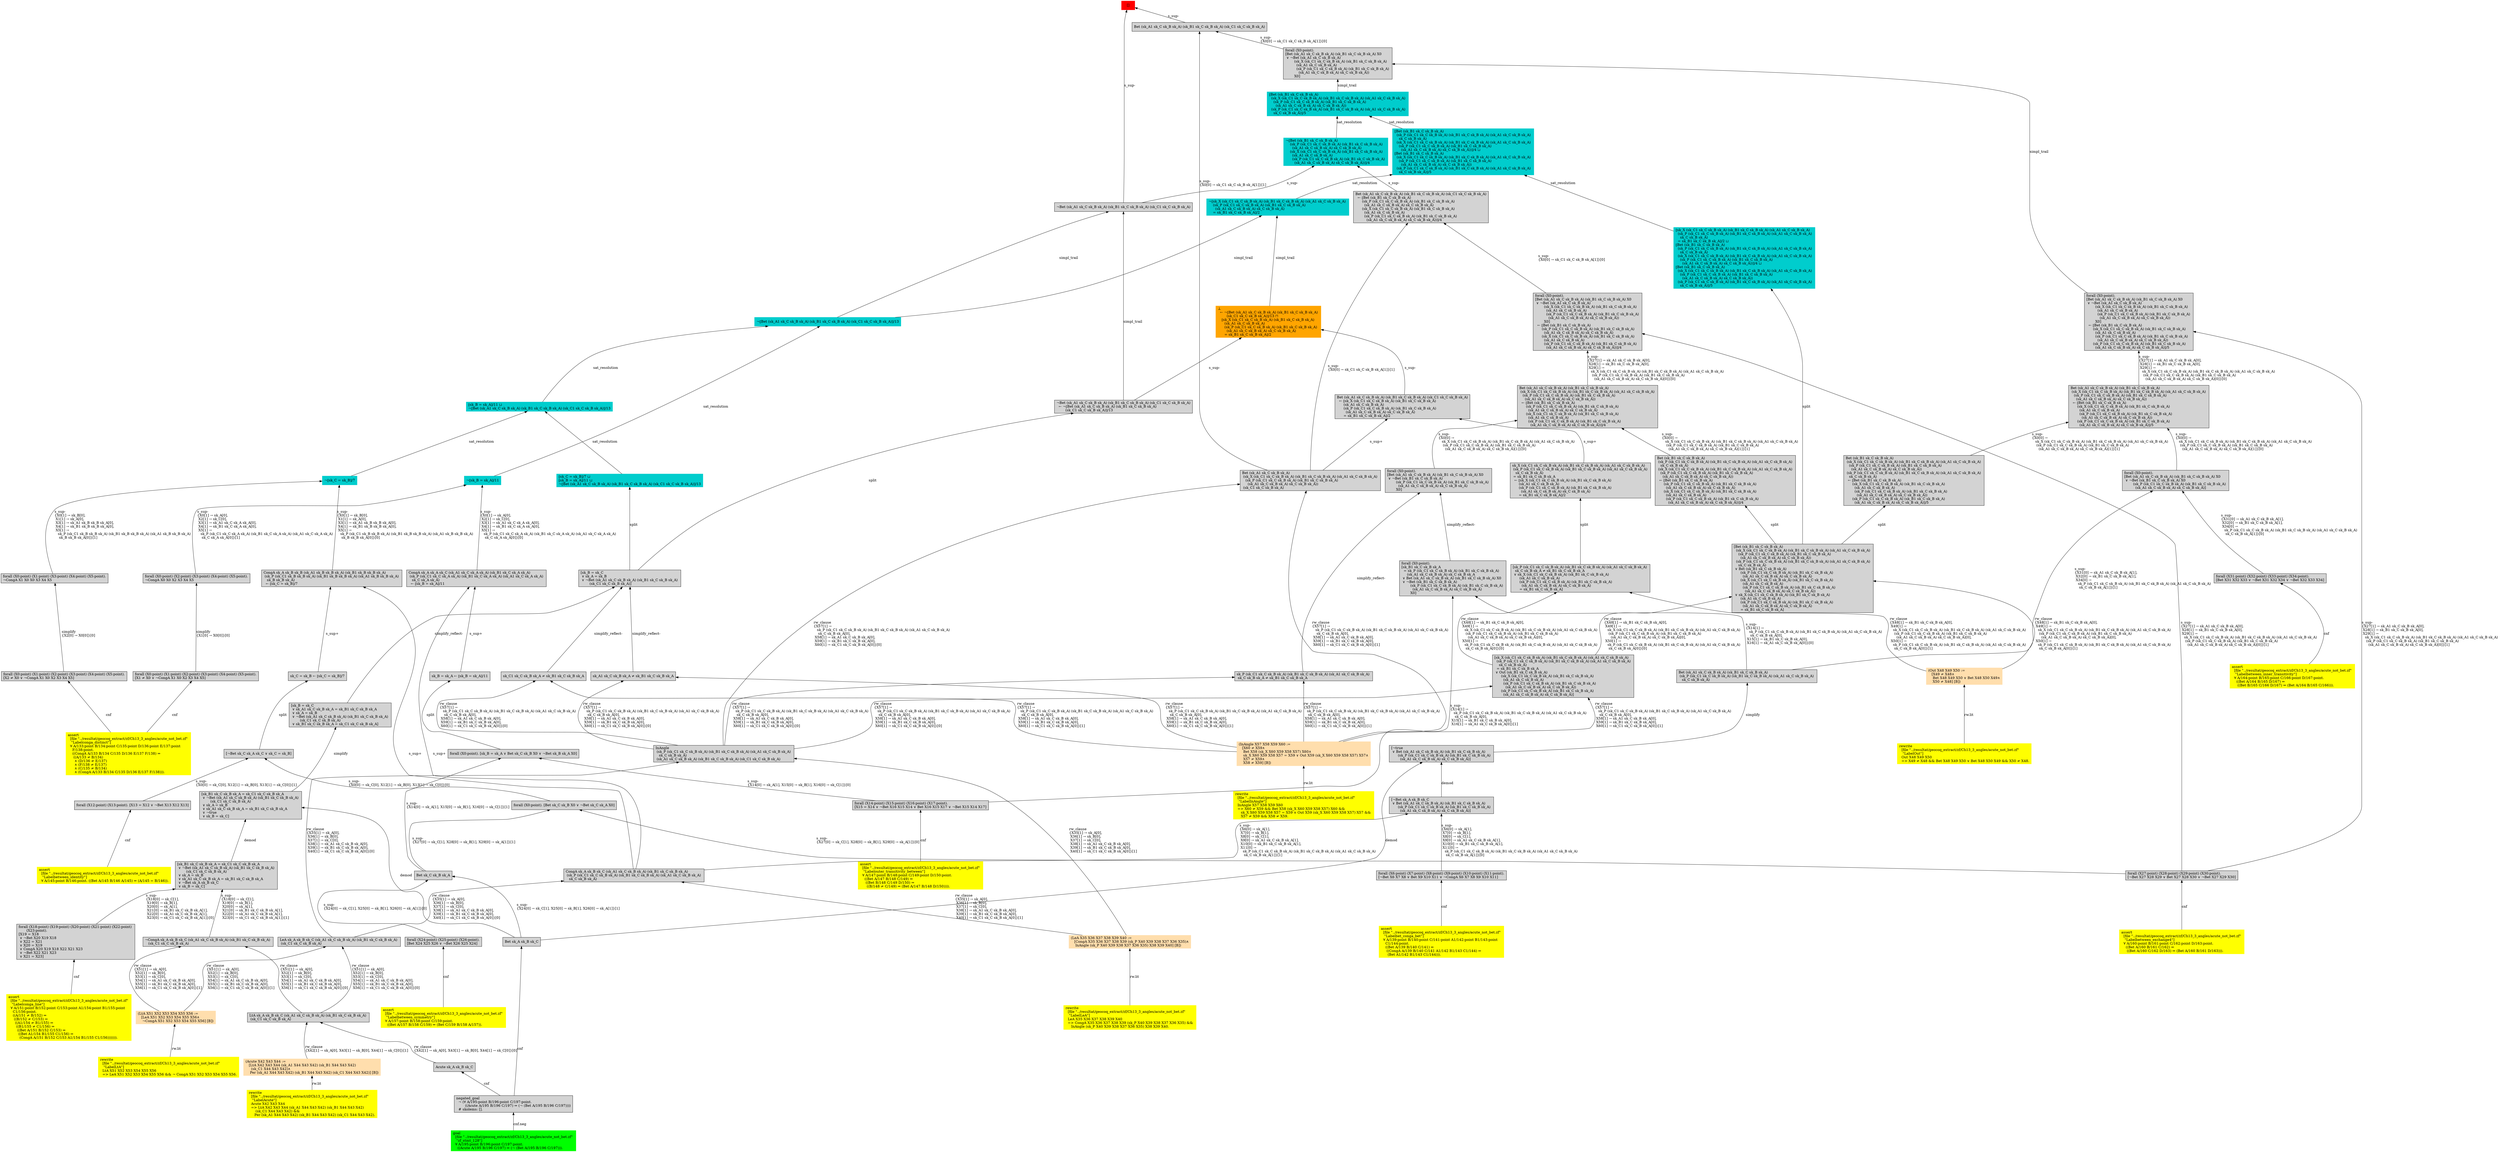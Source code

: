 digraph "unsat_graph" {
  vertex_0 [color=red, label="[]", shape=box, style=filled];
  vertex_0 -> vertex_1 [label="s_sup-\l", dir="back"];
  vertex_1 [shape=box, label="¬Bet (sk_A1 sk_C sk_B sk_A) (sk_B1 sk_C sk_B sk_A) (sk_C1 sk_C sk_B sk_A)\l", style=filled];
  vertex_1 -> vertex_2 [label="simpl_trail", dir="back"];
  vertex_2 [color=cyan3, shape=box, label="¬⟦Bet (sk_A1 sk_C sk_B sk_A) (sk_B1 sk_C sk_B sk_A) (sk_C1 sk_C sk_B sk_A)⟧/13\l", style=filled];
  vertex_2 -> vertex_3 [label="sat_resolution", dir="back"];
  vertex_3 [color=cyan3, shape=box, label="¬⟦sk_B = sk_A⟧/11\l", style=filled];
  vertex_3 -> vertex_4 [label="s_sup-\l\{X0[1] → sk_A[0], \l X2[1] → sk_C[0], \l X3[1] → sk_A1 sk_C sk_A sk_A[0], \l X4[1] → sk_B1 sk_C sk_A sk_A[0], \l X5[1] →\l   sk_P (sk_C1 sk_C sk_A sk_A) (sk_B1 sk_C sk_A sk_A) (sk_A1 sk_C sk_A sk_A) \l    sk_C sk_A sk_A[0]\}[1]\l", dir="back"];
  vertex_4 [shape=box, label="forall (X0:point) (X2:point) (X3:point) (X4:point) (X5:point).\l¬CongA X0 X0 X2 X3 X4 X5\l", style=filled];
  vertex_4 -> vertex_5 [label="simplify\l\{X1[0] → X0[0]\}[0]\l", dir="back"];
  vertex_5 [shape=box, label="forall (X0:point) (X1:point) (X2:point) (X3:point) (X4:point) (X5:point).\l[X1 ≠ X0 ∨ ¬CongA X1 X0 X2 X3 X4 X5]\l", style=filled];
  vertex_5 -> vertex_6 [label="cnf", dir="back"];
  vertex_6 [color=yellow, shape=box, label="assert\l  [file \"../resultat/geocoq_extract/zf/Ch13_3_angles/acute_not_bet.zf\" \l   \"Labelconga_distinct\"]\l  ∀ A/133:point B/134:point C/135:point D/136:point E/137:point \l    F/138:point.\l    ((CongA A/133 B/134 C/135 D/136 E/137 F/138) ⇒\l     ((A/133 ≠ B/134)\l      ∧ (D/136 ≠ E/137)\l      ∧ (F/138 ≠ E/137)\l      ∧ (C/135 ≠ B/134)\l      ∧ (CongA A/133 B/134 C/135 D/136 E/137 F/138))).\l", style=filled];
  vertex_3 -> vertex_7 [label="s_sup-\l\{X0[1] → sk_A[0], \l X2[1] → sk_C[0], \l X3[1] → sk_A1 sk_C sk_A sk_A[0], \l X4[1] → sk_B1 sk_C sk_A sk_A[0], \l X5[1] →\l   sk_P (sk_C1 sk_C sk_A sk_A) (sk_B1 sk_C sk_A sk_A) (sk_A1 sk_C sk_A sk_A) \l    sk_C sk_A sk_A[0]\}[0]\l", dir="back"];
  vertex_7 [shape=box, label="CongA sk_A sk_A sk_C (sk_A1 sk_C sk_A sk_A) (sk_B1 sk_C sk_A sk_A) \l (sk_P (sk_C1 sk_C sk_A sk_A) (sk_B1 sk_C sk_A sk_A) (sk_A1 sk_C sk_A sk_A) \l   sk_C sk_A sk_A)\l  ← ⟦sk_B = sk_A⟧/11\l", style=filled];
  vertex_7 -> vertex_8 [label="s_sup+\l", dir="back"];
  vertex_8 [shape=box, label="CongA sk_A sk_B sk_C (sk_A1 sk_C sk_B sk_A) (sk_B1 sk_C sk_B sk_A) \l (sk_P (sk_C1 sk_C sk_B sk_A) (sk_B1 sk_C sk_B sk_A) (sk_A1 sk_C sk_B sk_A) \l   sk_C sk_B sk_A)\l", style=filled];
  vertex_8 -> vertex_9 [label="rw_clause\l\{X35[1] → sk_A[0], \l X36[1] → sk_B[0], \l X37[1] → sk_C[0], \l X38[1] → sk_A1 sk_C sk_B sk_A[0], \l X39[1] → sk_B1 sk_C sk_B sk_A[0], \l X40[1] → sk_C1 sk_C sk_B sk_A[0]\}[1]\l", dir="back"];
  vertex_9 [color=navajowhite, shape=box, label="(LeA X35 X36 X37 X38 X39 X40 :=\l   [CongA X35 X36 X37 X38 X39 (sk_P X40 X39 X38 X37 X36 X35)∧\l    InAngle (sk_P X40 X39 X38 X37 X36 X35) X38 X39 X40] [B])\l", style=filled];
  vertex_9 -> vertex_10 [label="rw.lit", dir="back"];
  vertex_10 [color=yellow, shape=box, label="rewrite\l  [file \"../resultat/geocoq_extract/zf/Ch13_3_angles/acute_not_bet.zf\" \l   \"LabelLeA\"]\l  LeA X35 X36 X37 X38 X39 X40\l  =\> CongA X35 X36 X37 X38 X39 (sk_P X40 X39 X38 X37 X36 X35) && \l     InAngle (sk_P X40 X39 X38 X37 X36 X35) X38 X39 X40.\l", style=filled];
  vertex_8 -> vertex_11 [label="rw_clause\l\{X35[1] → sk_A[0], \l X36[1] → sk_B[0], \l X37[1] → sk_C[0], \l X38[1] → sk_A1 sk_C sk_B sk_A[0], \l X39[1] → sk_B1 sk_C sk_B sk_A[0], \l X40[1] → sk_C1 sk_C sk_B sk_A[0]\}[0]\l", dir="back"];
  vertex_11 [shape=box, label="LeA sk_A sk_B sk_C (sk_A1 sk_C sk_B sk_A) (sk_B1 sk_C sk_B sk_A) \l (sk_C1 sk_C sk_B sk_A)\l", style=filled];
  vertex_11 -> vertex_12 [label="rw_clause\l\{X51[1] → sk_A[0], \l X52[1] → sk_B[0], \l X53[1] → sk_C[0], \l X54[1] → sk_A1 sk_C sk_B sk_A[0], \l X55[1] → sk_B1 sk_C sk_B sk_A[0], \l X56[1] → sk_C1 sk_C sk_B sk_A[0]\}[1]\l", dir="back"];
  vertex_12 [color=navajowhite, shape=box, label="(LtA X51 X52 X53 X54 X55 X56 :=\l   [LeA X51 X52 X53 X54 X55 X56∧\l    ¬CongA X51 X52 X53 X54 X55 X56] [B])\l", style=filled];
  vertex_12 -> vertex_13 [label="rw.lit", dir="back"];
  vertex_13 [color=yellow, shape=box, label="rewrite\l  [file \"../resultat/geocoq_extract/zf/Ch13_3_angles/acute_not_bet.zf\" \l   \"LabelLtA\"]\l  LtA X51 X52 X53 X54 X55 X56\l  =\> LeA X51 X52 X53 X54 X55 X56 && ¬ CongA X51 X52 X53 X54 X55 X56.\l", style=filled];
  vertex_11 -> vertex_14 [label="rw_clause\l\{X51[1] → sk_A[0], \l X52[1] → sk_B[0], \l X53[1] → sk_C[0], \l X54[1] → sk_A1 sk_C sk_B sk_A[0], \l X55[1] → sk_B1 sk_C sk_B sk_A[0], \l X56[1] → sk_C1 sk_C sk_B sk_A[0]\}[0]\l", dir="back"];
  vertex_14 [shape=box, label="LtA sk_A sk_B sk_C (sk_A1 sk_C sk_B sk_A) (sk_B1 sk_C sk_B sk_A) \l (sk_C1 sk_C sk_B sk_A)\l", style=filled];
  vertex_14 -> vertex_15 [label="rw_clause\l\{X42[1] → sk_A[0], X43[1] → sk_B[0], X44[1] → sk_C[0]\}[1]\l", dir="back"];
  vertex_15 [color=navajowhite, shape=box, label="(Acute X42 X43 X44 :=\l   [LtA X42 X43 X44 (sk_A1 X44 X43 X42) (sk_B1 X44 X43 X42) \l     (sk_C1 X44 X43 X42)∧\l    Per (sk_A1 X44 X43 X42) (sk_B1 X44 X43 X42) (sk_C1 X44 X43 X42)] [B])\l", style=filled];
  vertex_15 -> vertex_16 [label="rw.lit", dir="back"];
  vertex_16 [color=yellow, shape=box, label="rewrite\l  [file \"../resultat/geocoq_extract/zf/Ch13_3_angles/acute_not_bet.zf\" \l   \"LabelAcute\"]\l  Acute X42 X43 X44\l  =\> LtA X42 X43 X44 (sk_A1 X44 X43 X42) (sk_B1 X44 X43 X42) \l      (sk_C1 X44 X43 X42) && \l     Per (sk_A1 X44 X43 X42) (sk_B1 X44 X43 X42) (sk_C1 X44 X43 X42).\l", style=filled];
  vertex_14 -> vertex_17 [label="rw_clause\l\{X42[1] → sk_A[0], X43[1] → sk_B[0], X44[1] → sk_C[0]\}[0]\l", dir="back"];
  vertex_17 [shape=box, label="Acute sk_A sk_B sk_C\l", style=filled];
  vertex_17 -> vertex_18 [label="cnf", dir="back"];
  vertex_18 [shape=box, label="negated_goal\l  ¬ (∀ A/195:point B/196:point C/197:point.\l        ((Acute A/195 B/196 C/197) ⇒ (¬ (Bet A/195 B/196 C/197))))\l  # skolems: [].\l", style=filled];
  vertex_18 -> vertex_19 [label="cnf.neg", dir="back"];
  vertex_19 [color=green, shape=box, label="goal\l  [file \"../resultat/geocoq_extract/zf/Ch13_3_angles/acute_not_bet.zf\" \l   \"zf_stmt_128\"]\l  ∀ A/195:point B/196:point C/197:point.\l    ((Acute A/195 B/196 C/197) ⇒ (¬ (Bet A/195 B/196 C/197))).\l", style=filled];
  vertex_7 -> vertex_20 [label="s_sup+\l", dir="back"];
  vertex_20 [shape=box, label="sk_B = sk_A ← ⟦sk_B = sk_A⟧/11\l", style=filled];
  vertex_20 -> vertex_21 [label="split", dir="back"];
  vertex_21 [shape=box, label="forall (X0:point). [sk_B = sk_A ∨ Bet sk_C sk_B X0 ∨ ¬Bet sk_B sk_A X0]\l", style=filled];
  vertex_21 -> vertex_22 [label="s_sup-\l\{X14[0] → sk_A[1], X15[0] → sk_B[1], X16[0] → sk_C[1]\}[0]\l", dir="back"];
  vertex_22 [shape=box, label="forall (X14:point) (X15:point) (X16:point) (X17:point).\l[X15 = X14 ∨ ¬Bet X16 X15 X14 ∨ Bet X16 X15 X17 ∨ ¬Bet X15 X14 X17]\l", style=filled];
  vertex_22 -> vertex_23 [label="cnf", dir="back"];
  vertex_23 [color=yellow, shape=box, label="assert\l  [file \"../resultat/geocoq_extract/zf/Ch13_3_angles/acute_not_bet.zf\" \l   \"Labelouter_transitivity_between\"]\l  ∀ A/147:point B/148:point C/149:point D/150:point.\l    ((Bet A/147 B/148 C/149) ⇒\l     ((Bet B/148 C/149 D/150) ⇒\l      ((B/148 ≠ C/149) ⇒ (Bet A/147 B/148 D/150)))).\l", style=filled];
  vertex_21 -> vertex_24 [label="s_sup-\l\{X14[0] → sk_A[1], X15[0] → sk_B[1], X16[0] → sk_C[1]\}[1]\l", dir="back"];
  vertex_24 [shape=box, label="Bet sk_C sk_B sk_A\l", style=filled];
  vertex_24 -> vertex_25 [label="s_sup-\l\{X24[0] → sk_C[1], X25[0] → sk_B[1], X26[0] → sk_A[1]\}[0]\l", dir="back"];
  vertex_25 [shape=box, label="forall (X24:point) (X25:point) (X26:point).\l[Bet X24 X25 X26 ∨ ¬Bet X26 X25 X24]\l", style=filled];
  vertex_25 -> vertex_26 [label="cnf", dir="back"];
  vertex_26 [color=yellow, shape=box, label="assert\l  [file \"../resultat/geocoq_extract/zf/Ch13_3_angles/acute_not_bet.zf\" \l   \"Labelbetween_symmetry\"]\l  ∀ A/157:point B/158:point C/159:point.\l    ((Bet A/157 B/158 C/159) ⇒ (Bet C/159 B/158 A/157)).\l", style=filled];
  vertex_24 -> vertex_27 [label="s_sup-\l\{X24[0] → sk_C[1], X25[0] → sk_B[1], X26[0] → sk_A[1]\}[1]\l", dir="back"];
  vertex_27 [shape=box, label="Bet sk_A sk_B sk_C\l", style=filled];
  vertex_27 -> vertex_18 [label="cnf", dir="back"];
  vertex_2 -> vertex_28 [label="sat_resolution", dir="back"];
  vertex_28 [color=cyan3, shape=box, label="⟦sk_B = sk_A⟧/11 ⊔ \l¬⟦Bet (sk_A1 sk_C sk_B sk_A) (sk_B1 sk_C sk_B sk_A) (sk_C1 sk_C sk_B sk_A)⟧/13\l", style=filled];
  vertex_28 -> vertex_29 [label="sat_resolution", dir="back"];
  vertex_29 [color=cyan3, shape=box, label="¬⟦sk_C = sk_B⟧/7\l", style=filled];
  vertex_29 -> vertex_30 [label="s_sup-\l\{X0[1] → sk_B[0], \l X1[1] → sk_A[0], \l X3[1] → sk_A1 sk_B sk_B sk_A[0], \l X4[1] → sk_B1 sk_B sk_B sk_A[0], \l X5[1] →\l   sk_P (sk_C1 sk_B sk_B sk_A) (sk_B1 sk_B sk_B sk_A) (sk_A1 sk_B sk_B sk_A) \l    sk_B sk_B sk_A[0]\}[1]\l", dir="back"];
  vertex_30 [shape=box, label="forall (X0:point) (X1:point) (X3:point) (X4:point) (X5:point).\l¬CongA X1 X0 X0 X3 X4 X5\l", style=filled];
  vertex_30 -> vertex_31 [label="simplify\l\{X2[0] → X0[0]\}[0]\l", dir="back"];
  vertex_31 [shape=box, label="forall (X0:point) (X1:point) (X2:point) (X3:point) (X4:point) (X5:point).\l[X2 ≠ X0 ∨ ¬CongA X1 X0 X2 X3 X4 X5]\l", style=filled];
  vertex_31 -> vertex_6 [label="cnf", dir="back"];
  vertex_29 -> vertex_32 [label="s_sup-\l\{X0[1] → sk_B[0], \l X1[1] → sk_A[0], \l X3[1] → sk_A1 sk_B sk_B sk_A[0], \l X4[1] → sk_B1 sk_B sk_B sk_A[0], \l X5[1] →\l   sk_P (sk_C1 sk_B sk_B sk_A) (sk_B1 sk_B sk_B sk_A) (sk_A1 sk_B sk_B sk_A) \l    sk_B sk_B sk_A[0]\}[0]\l", dir="back"];
  vertex_32 [shape=box, label="CongA sk_A sk_B sk_B (sk_A1 sk_B sk_B sk_A) (sk_B1 sk_B sk_B sk_A) \l (sk_P (sk_C1 sk_B sk_B sk_A) (sk_B1 sk_B sk_B sk_A) (sk_A1 sk_B sk_B sk_A) \l   sk_B sk_B sk_A)\l  ← ⟦sk_C = sk_B⟧/7\l", style=filled];
  vertex_32 -> vertex_8 [label="s_sup+\l", dir="back"];
  vertex_32 -> vertex_33 [label="s_sup+\l", dir="back"];
  vertex_33 [shape=box, label="sk_C = sk_B ← ⟦sk_C = sk_B⟧/7\l", style=filled];
  vertex_33 -> vertex_34 [label="split", dir="back"];
  vertex_34 [shape=box, label="[¬Bet sk_C sk_A sk_C ∨ sk_C = sk_B]\l", style=filled];
  vertex_34 -> vertex_35 [label="s_sup-\l\{X0[0] → sk_C[0], X12[1] → sk_B[0], X13[1] → sk_C[0]\}[1]\l", dir="back"];
  vertex_35 [shape=box, label="forall (X12:point) (X13:point). [X13 = X12 ∨ ¬Bet X13 X12 X13]\l", style=filled];
  vertex_35 -> vertex_36 [label="cnf", dir="back"];
  vertex_36 [color=yellow, shape=box, label="assert\l  [file \"../resultat/geocoq_extract/zf/Ch13_3_angles/acute_not_bet.zf\" \l   \"Labelbetween_identity\"]\l  ∀ A/145:point B/146:point. ((Bet A/145 B/146 A/145) ⇒ (A/145 = B/146)).\l", style=filled];
  vertex_34 -> vertex_37 [label="s_sup-\l\{X0[0] → sk_C[0], X12[1] → sk_B[0], X13[1] → sk_C[0]\}[0]\l", dir="back"];
  vertex_37 [shape=box, label="forall (X0:point). [Bet sk_C sk_B X0 ∨ ¬Bet sk_C sk_A X0]\l", style=filled];
  vertex_37 -> vertex_38 [label="s_sup-\l\{X27[0] → sk_C[1], X28[0] → sk_B[1], X29[0] → sk_A[1]\}[0]\l", dir="back"];
  vertex_38 [shape=box, label="forall (X27:point) (X28:point) (X29:point) (X30:point).\l[¬Bet X27 X28 X29 ∨ Bet X27 X28 X30 ∨ ¬Bet X27 X29 X30]\l", style=filled];
  vertex_38 -> vertex_39 [label="cnf", dir="back"];
  vertex_39 [color=yellow, shape=box, label="assert\l  [file \"../resultat/geocoq_extract/zf/Ch13_3_angles/acute_not_bet.zf\" \l   \"Labelbetween_exchange4\"]\l  ∀ A/160:point B/161:point C/162:point D/163:point.\l    ((Bet A/160 B/161 C/162) ⇒\l     ((Bet A/160 C/162 D/163) ⇒ (Bet A/160 B/161 D/163))).\l", style=filled];
  vertex_37 -> vertex_24 [label="s_sup-\l\{X27[0] → sk_C[1], X28[0] → sk_B[1], X29[0] → sk_A[1]\}[1]\l", dir="back"];
  vertex_28 -> vertex_40 [label="sat_resolution", dir="back"];
  vertex_40 [color=cyan3, shape=box, label="⟦sk_C = sk_B⟧/7 ⊔ \l⟦sk_B = sk_A⟧/11 ⊔ \l¬⟦Bet (sk_A1 sk_C sk_B sk_A) (sk_B1 sk_C sk_B sk_A) (sk_C1 sk_C sk_B sk_A)⟧/13\l", style=filled];
  vertex_40 -> vertex_41 [label="split", dir="back"];
  vertex_41 [shape=box, label="[sk_B = sk_C\l ∨ sk_A = sk_B\l ∨ ¬Bet (sk_A1 sk_C sk_B sk_A) (sk_B1 sk_C sk_B sk_A) \l        (sk_C1 sk_C sk_B sk_A)]\l", style=filled];
  vertex_41 -> vertex_42 [label="simplify_reflect-", dir="back"];
  vertex_42 [shape=box, label="sk_A1 sk_C sk_B sk_A ≠ sk_B1 sk_C sk_B sk_A\l", style=filled];
  vertex_42 -> vertex_43 [label="rw_clause\l\{X57[1] →\l   sk_P (sk_C1 sk_C sk_B sk_A) (sk_B1 sk_C sk_B sk_A) (sk_A1 sk_C sk_B sk_A) \l    sk_C sk_B sk_A[0], \l X58[1] → sk_A1 sk_C sk_B sk_A[0], \l X59[1] → sk_B1 sk_C sk_B sk_A[0], \l X60[1] → sk_C1 sk_C sk_B sk_A[0]\}[1]\l", dir="back"];
  vertex_43 [color=navajowhite, shape=box, label="(InAngle X57 X58 X59 X60 :=\l   [X60 ≠ X59∧\l    Bet X58 (sk_X X60 X59 X58 X57) X60∧\l    sk_X X60 X59 X58 X57 = X59 ∨ Out X59 (sk_X X60 X59 X58 X57) X57∧\l    X57 ≠ X59∧\l    X58 ≠ X59] [B])\l", style=filled];
  vertex_43 -> vertex_44 [label="rw.lit", dir="back"];
  vertex_44 [color=yellow, shape=box, label="rewrite\l  [file \"../resultat/geocoq_extract/zf/Ch13_3_angles/acute_not_bet.zf\" \l   \"LabelInAngle\"]\l  InAngle X57 X58 X59 X60\l  =\> X60 ≠ X59 && Bet X58 (sk_X X60 X59 X58 X57) X60 && \l     sk_X X60 X59 X58 X57 = X59 ∨ Out X59 (sk_X X60 X59 X58 X57) X57 && \l     X57 ≠ X59 && X58 ≠ X59.\l", style=filled];
  vertex_42 -> vertex_45 [label="rw_clause\l\{X57[1] →\l   sk_P (sk_C1 sk_C sk_B sk_A) (sk_B1 sk_C sk_B sk_A) (sk_A1 sk_C sk_B sk_A) \l    sk_C sk_B sk_A[0], \l X58[1] → sk_A1 sk_C sk_B sk_A[0], \l X59[1] → sk_B1 sk_C sk_B sk_A[0], \l X60[1] → sk_C1 sk_C sk_B sk_A[0]\}[0]\l", dir="back"];
  vertex_45 [shape=box, label="InAngle\l (sk_P (sk_C1 sk_C sk_B sk_A) (sk_B1 sk_C sk_B sk_A) (sk_A1 sk_C sk_B sk_A) \l   sk_C sk_B sk_A) \l (sk_A1 sk_C sk_B sk_A) (sk_B1 sk_C sk_B sk_A) (sk_C1 sk_C sk_B sk_A)\l", style=filled];
  vertex_45 -> vertex_9 [label="rw_clause\l\{X35[1] → sk_A[0], \l X36[1] → sk_B[0], \l X37[1] → sk_C[0], \l X38[1] → sk_A1 sk_C sk_B sk_A[0], \l X39[1] → sk_B1 sk_C sk_B sk_A[0], \l X40[1] → sk_C1 sk_C sk_B sk_A[0]\}[1]\l", dir="back"];
  vertex_45 -> vertex_11 [label="rw_clause\l\{X35[1] → sk_A[0], \l X36[1] → sk_B[0], \l X37[1] → sk_C[0], \l X38[1] → sk_A1 sk_C sk_B sk_A[0], \l X39[1] → sk_B1 sk_C sk_B sk_A[0], \l X40[1] → sk_C1 sk_C sk_B sk_A[0]\}[0]\l", dir="back"];
  vertex_41 -> vertex_46 [label="simplify_reflect-", dir="back"];
  vertex_46 [shape=box, label="sk_C1 sk_C sk_B sk_A ≠ sk_B1 sk_C sk_B sk_A\l", style=filled];
  vertex_46 -> vertex_43 [label="rw_clause\l\{X57[1] →\l   sk_P (sk_C1 sk_C sk_B sk_A) (sk_B1 sk_C sk_B sk_A) (sk_A1 sk_C sk_B sk_A) \l    sk_C sk_B sk_A[0], \l X58[1] → sk_A1 sk_C sk_B sk_A[0], \l X59[1] → sk_B1 sk_C sk_B sk_A[0], \l X60[1] → sk_C1 sk_C sk_B sk_A[0]\}[1]\l", dir="back"];
  vertex_46 -> vertex_45 [label="rw_clause\l\{X57[1] →\l   sk_P (sk_C1 sk_C sk_B sk_A) (sk_B1 sk_C sk_B sk_A) (sk_A1 sk_C sk_B sk_A) \l    sk_C sk_B sk_A[0], \l X58[1] → sk_A1 sk_C sk_B sk_A[0], \l X59[1] → sk_B1 sk_C sk_B sk_A[0], \l X60[1] → sk_C1 sk_C sk_B sk_A[0]\}[0]\l", dir="back"];
  vertex_41 -> vertex_47 [label="simplify_reflect-", dir="back"];
  vertex_47 [shape=box, label="[sk_B = sk_C\l ∨ sk_A1 sk_C sk_B sk_A = sk_B1 sk_C sk_B sk_A\l ∨ sk_A = sk_B\l ∨ ¬Bet (sk_A1 sk_C sk_B sk_A) (sk_B1 sk_C sk_B sk_A) \l        (sk_C1 sk_C sk_B sk_A)\l ∨ sk_B1 sk_C sk_B sk_A = sk_C1 sk_C sk_B sk_A]\l", style=filled];
  vertex_47 -> vertex_48 [label="simplify", dir="back"];
  vertex_48 [shape=box, label="[sk_B1 sk_C sk_B sk_A = sk_C1 sk_C sk_B sk_A\l ∨ ¬Bet (sk_A1 sk_C sk_B sk_A) (sk_B1 sk_C sk_B sk_A) \l        (sk_C1 sk_C sk_B sk_A)\l ∨ sk_A = sk_B\l ∨ sk_A1 sk_C sk_B sk_A = sk_B1 sk_C sk_B sk_A\l ∨ ¬true\l ∨ sk_B = sk_C]\l", style=filled];
  vertex_48 -> vertex_27 [label="demod", dir="back"];
  vertex_48 -> vertex_49 [label="demod", dir="back"];
  vertex_49 [shape=box, label="[sk_B1 sk_C sk_B sk_A = sk_C1 sk_C sk_B sk_A\l ∨ ¬Bet (sk_A1 sk_C sk_B sk_A) (sk_B1 sk_C sk_B sk_A) \l        (sk_C1 sk_C sk_B sk_A)\l ∨ sk_A = sk_B\l ∨ sk_A1 sk_C sk_B sk_A = sk_B1 sk_C sk_B sk_A\l ∨ ¬Bet sk_A sk_B sk_C\l ∨ sk_B = sk_C]\l", style=filled];
  vertex_49 -> vertex_50 [label="s_sup-\l\{X18[0] → sk_C[1], \l X19[0] → sk_B[1], \l X20[0] → sk_A[1], \l X21[0] → sk_B1 sk_C sk_B sk_A[1], \l X22[0] → sk_A1 sk_C sk_B sk_A[1], \l X23[0] → sk_C1 sk_C sk_B sk_A[1]\}[1]\l", dir="back"];
  vertex_50 [shape=box, label="¬CongA sk_A sk_B sk_C (sk_A1 sk_C sk_B sk_A) (sk_B1 sk_C sk_B sk_A) \l   (sk_C1 sk_C sk_B sk_A)\l", style=filled];
  vertex_50 -> vertex_12 [label="rw_clause\l\{X51[1] → sk_A[0], \l X52[1] → sk_B[0], \l X53[1] → sk_C[0], \l X54[1] → sk_A1 sk_C sk_B sk_A[0], \l X55[1] → sk_B1 sk_C sk_B sk_A[0], \l X56[1] → sk_C1 sk_C sk_B sk_A[0]\}[1]\l", dir="back"];
  vertex_50 -> vertex_14 [label="rw_clause\l\{X51[1] → sk_A[0], \l X52[1] → sk_B[0], \l X53[1] → sk_C[0], \l X54[1] → sk_A1 sk_C sk_B sk_A[0], \l X55[1] → sk_B1 sk_C sk_B sk_A[0], \l X56[1] → sk_C1 sk_C sk_B sk_A[0]\}[0]\l", dir="back"];
  vertex_49 -> vertex_51 [label="s_sup-\l\{X18[0] → sk_C[1], \l X19[0] → sk_B[1], \l X20[0] → sk_A[1], \l X21[0] → sk_B1 sk_C sk_B sk_A[1], \l X22[0] → sk_A1 sk_C sk_B sk_A[1], \l X23[0] → sk_C1 sk_C sk_B sk_A[1]\}[0]\l", dir="back"];
  vertex_51 [shape=box, label="forall (X18:point) (X19:point) (X20:point) (X21:point) (X22:point) \l       (X23:point).\l[X19 = X18\l ∨ ¬Bet X20 X19 X18\l ∨ X22 = X21\l ∨ X20 = X19\l ∨ CongA X20 X19 X18 X22 X21 X23\l ∨ ¬Bet X22 X21 X23\l ∨ X21 = X23]\l", style=filled];
  vertex_51 -> vertex_52 [label="cnf", dir="back"];
  vertex_52 [color=yellow, shape=box, label="assert\l  [file \"../resultat/geocoq_extract/zf/Ch13_3_angles/acute_not_bet.zf\" \l   \"Labelconga_line\"]\l  ∀ A/151:point B/152:point C/153:point A1/154:point B1/155:point \l    C1/156:point.\l    ((A/151 ≠ B/152) ⇒\l     ((B/152 ≠ C/153) ⇒\l      ((A1/154 ≠ B1/155) ⇒\l       ((B1/155 ≠ C1/156) ⇒\l        ((Bet A/151 B/152 C/153) ⇒\l         ((Bet A1/154 B1/155 C1/156) ⇒\l          (CongA A/151 B/152 C/153 A1/154 B1/155 C1/156))))))).\l", style=filled];
  vertex_1 -> vertex_53 [label="simpl_trail", dir="back"];
  vertex_53 [shape=box, label="¬Bet (sk_A1 sk_C sk_B sk_A) (sk_B1 sk_C sk_B sk_A) (sk_C1 sk_C sk_B sk_A)\l  ← ¬⟦Bet (sk_A1 sk_C sk_B sk_A) (sk_B1 sk_C sk_B sk_A) \l        (sk_C1 sk_C sk_B sk_A)⟧/13\l", style=filled];
  vertex_53 -> vertex_41 [label="split", dir="back"];
  vertex_0 -> vertex_54 [label="s_sup-\l", dir="back"];
  vertex_54 [shape=box, label="Bet (sk_A1 sk_C sk_B sk_A) (sk_B1 sk_C sk_B sk_A) (sk_C1 sk_C sk_B sk_A)\l", style=filled];
  vertex_54 -> vertex_55 [label="s_sup-\l\{X0[0] → sk_C1 sk_C sk_B sk_A[1]\}[0]\l", dir="back"];
  vertex_55 [shape=box, label="forall (X0:point).\l[Bet (sk_A1 sk_C sk_B sk_A) (sk_B1 sk_C sk_B sk_A) X0\l ∨ ¬Bet (sk_A1 sk_C sk_B sk_A) \l        (sk_X (sk_C1 sk_C sk_B sk_A) (sk_B1 sk_C sk_B sk_A) \l          (sk_A1 sk_C sk_B sk_A) \l          (sk_P (sk_C1 sk_C sk_B sk_A) (sk_B1 sk_C sk_B sk_A) \l            (sk_A1 sk_C sk_B sk_A) sk_C sk_B sk_A)) \l        X0]\l", style=filled];
  vertex_55 -> vertex_56 [label="simpl_trail", dir="back"];
  vertex_56 [color=cyan3, shape=box, label="⟦Bet (sk_B1 sk_C sk_B sk_A) \l  (sk_X (sk_C1 sk_C sk_B sk_A) (sk_B1 sk_C sk_B sk_A) (sk_A1 sk_C sk_B sk_A) \l    (sk_P (sk_C1 sk_C sk_B sk_A) (sk_B1 sk_C sk_B sk_A) \l      (sk_A1 sk_C sk_B sk_A) sk_C sk_B sk_A)) \l  (sk_P (sk_C1 sk_C sk_B sk_A) (sk_B1 sk_C sk_B sk_A) (sk_A1 sk_C sk_B sk_A) \l    sk_C sk_B sk_A)⟧/5\l", style=filled];
  vertex_56 -> vertex_57 [label="sat_resolution", dir="back"];
  vertex_57 [color=cyan3, shape=box, label="¬⟦Bet (sk_B1 sk_C sk_B sk_A) \l    (sk_P (sk_C1 sk_C sk_B sk_A) (sk_B1 sk_C sk_B sk_A) \l      (sk_A1 sk_C sk_B sk_A) sk_C sk_B sk_A) \l    (sk_X (sk_C1 sk_C sk_B sk_A) (sk_B1 sk_C sk_B sk_A) \l      (sk_A1 sk_C sk_B sk_A) \l      (sk_P (sk_C1 sk_C sk_B sk_A) (sk_B1 sk_C sk_B sk_A) \l        (sk_A1 sk_C sk_B sk_A) sk_C sk_B sk_A))⟧/4\l", style=filled];
  vertex_57 -> vertex_1 [label="s_sup-\l", dir="back"];
  vertex_57 -> vertex_58 [label="s_sup-\l", dir="back"];
  vertex_58 [shape=box, label="Bet (sk_A1 sk_C sk_B sk_A) (sk_B1 sk_C sk_B sk_A) (sk_C1 sk_C sk_B sk_A)\l  ← ⟦Bet (sk_B1 sk_C sk_B sk_A) \l      (sk_P (sk_C1 sk_C sk_B sk_A) (sk_B1 sk_C sk_B sk_A) \l        (sk_A1 sk_C sk_B sk_A) sk_C sk_B sk_A) \l      (sk_X (sk_C1 sk_C sk_B sk_A) (sk_B1 sk_C sk_B sk_A) \l        (sk_A1 sk_C sk_B sk_A) \l        (sk_P (sk_C1 sk_C sk_B sk_A) (sk_B1 sk_C sk_B sk_A) \l          (sk_A1 sk_C sk_B sk_A) sk_C sk_B sk_A))⟧/4\l", style=filled];
  vertex_58 -> vertex_59 [label="s_sup-\l\{X0[0] → sk_C1 sk_C sk_B sk_A[1]\}[0]\l", dir="back"];
  vertex_59 [shape=box, label="forall (X0:point).\l[Bet (sk_A1 sk_C sk_B sk_A) (sk_B1 sk_C sk_B sk_A) X0\l ∨ ¬Bet (sk_A1 sk_C sk_B sk_A) \l        (sk_X (sk_C1 sk_C sk_B sk_A) (sk_B1 sk_C sk_B sk_A) \l          (sk_A1 sk_C sk_B sk_A) \l          (sk_P (sk_C1 sk_C sk_B sk_A) (sk_B1 sk_C sk_B sk_A) \l            (sk_A1 sk_C sk_B sk_A) sk_C sk_B sk_A)) \l        X0]\l  ← ⟦Bet (sk_B1 sk_C sk_B sk_A) \l      (sk_P (sk_C1 sk_C sk_B sk_A) (sk_B1 sk_C sk_B sk_A) \l        (sk_A1 sk_C sk_B sk_A) sk_C sk_B sk_A) \l      (sk_X (sk_C1 sk_C sk_B sk_A) (sk_B1 sk_C sk_B sk_A) \l        (sk_A1 sk_C sk_B sk_A) \l        (sk_P (sk_C1 sk_C sk_B sk_A) (sk_B1 sk_C sk_B sk_A) \l          (sk_A1 sk_C sk_B sk_A) sk_C sk_B sk_A))⟧/4\l", style=filled];
  vertex_59 -> vertex_38 [label="s_sup-\l\{X27[1] → sk_A1 sk_C sk_B sk_A[0], \l X28[1] → sk_B1 sk_C sk_B sk_A[0], \l X29[1] →\l   sk_X (sk_C1 sk_C sk_B sk_A) (sk_B1 sk_C sk_B sk_A) (sk_A1 sk_C sk_B sk_A) \l    (sk_P (sk_C1 sk_C sk_B sk_A) (sk_B1 sk_C sk_B sk_A) \l      (sk_A1 sk_C sk_B sk_A) sk_C sk_B sk_A)[0]\}[1]\l", dir="back"];
  vertex_59 -> vertex_60 [label="s_sup-\l\{X27[1] → sk_A1 sk_C sk_B sk_A[0], \l X28[1] → sk_B1 sk_C sk_B sk_A[0], \l X29[1] →\l   sk_X (sk_C1 sk_C sk_B sk_A) (sk_B1 sk_C sk_B sk_A) (sk_A1 sk_C sk_B sk_A) \l    (sk_P (sk_C1 sk_C sk_B sk_A) (sk_B1 sk_C sk_B sk_A) \l      (sk_A1 sk_C sk_B sk_A) sk_C sk_B sk_A)[0]\}[0]\l", dir="back"];
  vertex_60 [shape=box, label="Bet (sk_A1 sk_C sk_B sk_A) (sk_B1 sk_C sk_B sk_A) \l (sk_X (sk_C1 sk_C sk_B sk_A) (sk_B1 sk_C sk_B sk_A) (sk_A1 sk_C sk_B sk_A) \l   (sk_P (sk_C1 sk_C sk_B sk_A) (sk_B1 sk_C sk_B sk_A) \l     (sk_A1 sk_C sk_B sk_A) sk_C sk_B sk_A))\l  ← ⟦Bet (sk_B1 sk_C sk_B sk_A) \l      (sk_P (sk_C1 sk_C sk_B sk_A) (sk_B1 sk_C sk_B sk_A) \l        (sk_A1 sk_C sk_B sk_A) sk_C sk_B sk_A) \l      (sk_X (sk_C1 sk_C sk_B sk_A) (sk_B1 sk_C sk_B sk_A) \l        (sk_A1 sk_C sk_B sk_A) \l        (sk_P (sk_C1 sk_C sk_B sk_A) (sk_B1 sk_C sk_B sk_A) \l          (sk_A1 sk_C sk_B sk_A) sk_C sk_B sk_A))⟧/4\l", style=filled];
  vertex_60 -> vertex_61 [label="s_sup-\l\{X0[0] →\l   sk_X (sk_C1 sk_C sk_B sk_A) (sk_B1 sk_C sk_B sk_A) (sk_A1 sk_C sk_B sk_A) \l    (sk_P (sk_C1 sk_C sk_B sk_A) (sk_B1 sk_C sk_B sk_A) \l      (sk_A1 sk_C sk_B sk_A) sk_C sk_B sk_A)[1]\}[0]\l", dir="back"];
  vertex_61 [shape=box, label="forall (X0:point).\l[Bet (sk_A1 sk_C sk_B sk_A) (sk_B1 sk_C sk_B sk_A) X0\l ∨ ¬Bet (sk_B1 sk_C sk_B sk_A) \l        (sk_P (sk_C1 sk_C sk_B sk_A) (sk_B1 sk_C sk_B sk_A) \l          (sk_A1 sk_C sk_B sk_A) sk_C sk_B sk_A) \l        X0]\l", style=filled];
  vertex_61 -> vertex_62 [label="simplify_reflect-", dir="back"];
  vertex_62 [shape=box, label="sk_P (sk_C1 sk_C sk_B sk_A) (sk_B1 sk_C sk_B sk_A) (sk_A1 sk_C sk_B sk_A) \l sk_C sk_B sk_A ≠ sk_B1 sk_C sk_B sk_A\l", style=filled];
  vertex_62 -> vertex_43 [label="rw_clause\l\{X57[1] →\l   sk_P (sk_C1 sk_C sk_B sk_A) (sk_B1 sk_C sk_B sk_A) (sk_A1 sk_C sk_B sk_A) \l    sk_C sk_B sk_A[0], \l X58[1] → sk_A1 sk_C sk_B sk_A[0], \l X59[1] → sk_B1 sk_C sk_B sk_A[0], \l X60[1] → sk_C1 sk_C sk_B sk_A[0]\}[1]\l", dir="back"];
  vertex_62 -> vertex_45 [label="rw_clause\l\{X57[1] →\l   sk_P (sk_C1 sk_C sk_B sk_A) (sk_B1 sk_C sk_B sk_A) (sk_A1 sk_C sk_B sk_A) \l    sk_C sk_B sk_A[0], \l X58[1] → sk_A1 sk_C sk_B sk_A[0], \l X59[1] → sk_B1 sk_C sk_B sk_A[0], \l X60[1] → sk_C1 sk_C sk_B sk_A[0]\}[0]\l", dir="back"];
  vertex_61 -> vertex_63 [label="simplify_reflect-", dir="back"];
  vertex_63 [shape=box, label="forall (X0:point).\l[sk_B1 sk_C sk_B sk_A\l  = sk_P (sk_C1 sk_C sk_B sk_A) (sk_B1 sk_C sk_B sk_A) \l     (sk_A1 sk_C sk_B sk_A) sk_C sk_B sk_A\l ∨ Bet (sk_A1 sk_C sk_B sk_A) (sk_B1 sk_C sk_B sk_A) X0\l ∨ ¬Bet (sk_B1 sk_C sk_B sk_A) \l        (sk_P (sk_C1 sk_C sk_B sk_A) (sk_B1 sk_C sk_B sk_A) \l          (sk_A1 sk_C sk_B sk_A) sk_C sk_B sk_A) \l        X0]\l", style=filled];
  vertex_63 -> vertex_22 [label="s_sup-\l\{X14[1] →\l   sk_P (sk_C1 sk_C sk_B sk_A) (sk_B1 sk_C sk_B sk_A) (sk_A1 sk_C sk_B sk_A) \l    sk_C sk_B sk_A[0], \l X15[1] → sk_B1 sk_C sk_B sk_A[0], \l X16[1] → sk_A1 sk_C sk_B sk_A[0]\}[1]\l", dir="back"];
  vertex_63 -> vertex_64 [label="s_sup-\l\{X14[1] →\l   sk_P (sk_C1 sk_C sk_B sk_A) (sk_B1 sk_C sk_B sk_A) (sk_A1 sk_C sk_B sk_A) \l    sk_C sk_B sk_A[0], \l X15[1] → sk_B1 sk_C sk_B sk_A[0], \l X16[1] → sk_A1 sk_C sk_B sk_A[0]\}[0]\l", dir="back"];
  vertex_64 [shape=box, label="Bet (sk_A1 sk_C sk_B sk_A) (sk_B1 sk_C sk_B sk_A) \l (sk_P (sk_C1 sk_C sk_B sk_A) (sk_B1 sk_C sk_B sk_A) (sk_A1 sk_C sk_B sk_A) \l   sk_C sk_B sk_A)\l", style=filled];
  vertex_64 -> vertex_65 [label="simplify", dir="back"];
  vertex_65 [shape=box, label="[¬true\l ∨ Bet (sk_A1 sk_C sk_B sk_A) (sk_B1 sk_C sk_B sk_A) \l      (sk_P (sk_C1 sk_C sk_B sk_A) (sk_B1 sk_C sk_B sk_A) \l        (sk_A1 sk_C sk_B sk_A) sk_C sk_B sk_A)]\l", style=filled];
  vertex_65 -> vertex_27 [label="demod", dir="back"];
  vertex_65 -> vertex_66 [label="demod", dir="back"];
  vertex_66 [shape=box, label="[¬Bet sk_A sk_B sk_C\l ∨ Bet (sk_A1 sk_C sk_B sk_A) (sk_B1 sk_C sk_B sk_A) \l      (sk_P (sk_C1 sk_C sk_B sk_A) (sk_B1 sk_C sk_B sk_A) \l        (sk_A1 sk_C sk_B sk_A) sk_C sk_B sk_A)]\l", style=filled];
  vertex_66 -> vertex_67 [label="s_sup-\l\{X6[0] → sk_A[1], \l X7[0] → sk_B[1], \l X8[0] → sk_C[1], \l X9[0] → sk_A1 sk_C sk_B sk_A[1], \l X10[0] → sk_B1 sk_C sk_B sk_A[1], \l X11[0] →\l   sk_P (sk_C1 sk_C sk_B sk_A) (sk_B1 sk_C sk_B sk_A) (sk_A1 sk_C sk_B sk_A) \l    sk_C sk_B sk_A[1]\}[0]\l", dir="back"];
  vertex_67 [shape=box, label="forall (X6:point) (X7:point) (X8:point) (X9:point) (X10:point) (X11:point).\l[¬Bet X6 X7 X8 ∨ Bet X9 X10 X11 ∨ ¬CongA X6 X7 X8 X9 X10 X11]\l", style=filled];
  vertex_67 -> vertex_68 [label="cnf", dir="back"];
  vertex_68 [color=yellow, shape=box, label="assert\l  [file \"../resultat/geocoq_extract/zf/Ch13_3_angles/acute_not_bet.zf\" \l   \"Labelbet_conga_bet\"]\l  ∀ A/139:point B/140:point C/141:point A1/142:point B1/143:point \l    C1/144:point.\l    ((Bet A/139 B/140 C/141) ⇒\l     ((CongA A/139 B/140 C/141 A1/142 B1/143 C1/144) ⇒\l      (Bet A1/142 B1/143 C1/144))).\l", style=filled];
  vertex_66 -> vertex_8 [label="s_sup-\l\{X6[0] → sk_A[1], \l X7[0] → sk_B[1], \l X8[0] → sk_C[1], \l X9[0] → sk_A1 sk_C sk_B sk_A[1], \l X10[0] → sk_B1 sk_C sk_B sk_A[1], \l X11[0] →\l   sk_P (sk_C1 sk_C sk_B sk_A) (sk_B1 sk_C sk_B sk_A) (sk_A1 sk_C sk_B sk_A) \l    sk_C sk_B sk_A[1]\}[1]\l", dir="back"];
  vertex_60 -> vertex_69 [label="s_sup-\l\{X0[0] →\l   sk_X (sk_C1 sk_C sk_B sk_A) (sk_B1 sk_C sk_B sk_A) (sk_A1 sk_C sk_B sk_A) \l    (sk_P (sk_C1 sk_C sk_B sk_A) (sk_B1 sk_C sk_B sk_A) \l      (sk_A1 sk_C sk_B sk_A) sk_C sk_B sk_A)[1]\}[1]\l", dir="back"];
  vertex_69 [shape=box, label="Bet (sk_B1 sk_C sk_B sk_A) \l (sk_P (sk_C1 sk_C sk_B sk_A) (sk_B1 sk_C sk_B sk_A) (sk_A1 sk_C sk_B sk_A) \l   sk_C sk_B sk_A) \l (sk_X (sk_C1 sk_C sk_B sk_A) (sk_B1 sk_C sk_B sk_A) (sk_A1 sk_C sk_B sk_A) \l   (sk_P (sk_C1 sk_C sk_B sk_A) (sk_B1 sk_C sk_B sk_A) \l     (sk_A1 sk_C sk_B sk_A) sk_C sk_B sk_A))\l  ← ⟦Bet (sk_B1 sk_C sk_B sk_A) \l      (sk_P (sk_C1 sk_C sk_B sk_A) (sk_B1 sk_C sk_B sk_A) \l        (sk_A1 sk_C sk_B sk_A) sk_C sk_B sk_A) \l      (sk_X (sk_C1 sk_C sk_B sk_A) (sk_B1 sk_C sk_B sk_A) \l        (sk_A1 sk_C sk_B sk_A) \l        (sk_P (sk_C1 sk_C sk_B sk_A) (sk_B1 sk_C sk_B sk_A) \l          (sk_A1 sk_C sk_B sk_A) sk_C sk_B sk_A))⟧/4\l", style=filled];
  vertex_69 -> vertex_70 [label="split", dir="back"];
  vertex_70 [shape=box, label="[Bet (sk_B1 sk_C sk_B sk_A) \l  (sk_X (sk_C1 sk_C sk_B sk_A) (sk_B1 sk_C sk_B sk_A) (sk_A1 sk_C sk_B sk_A) \l    (sk_P (sk_C1 sk_C sk_B sk_A) (sk_B1 sk_C sk_B sk_A) \l      (sk_A1 sk_C sk_B sk_A) sk_C sk_B sk_A)) \l  (sk_P (sk_C1 sk_C sk_B sk_A) (sk_B1 sk_C sk_B sk_A) (sk_A1 sk_C sk_B sk_A) \l    sk_C sk_B sk_A)\l ∨ Bet (sk_B1 sk_C sk_B sk_A) \l      (sk_P (sk_C1 sk_C sk_B sk_A) (sk_B1 sk_C sk_B sk_A) \l        (sk_A1 sk_C sk_B sk_A) sk_C sk_B sk_A) \l      (sk_X (sk_C1 sk_C sk_B sk_A) (sk_B1 sk_C sk_B sk_A) \l        (sk_A1 sk_C sk_B sk_A) \l        (sk_P (sk_C1 sk_C sk_B sk_A) (sk_B1 sk_C sk_B sk_A) \l          (sk_A1 sk_C sk_B sk_A) sk_C sk_B sk_A))\l ∨ sk_X (sk_C1 sk_C sk_B sk_A) (sk_B1 sk_C sk_B sk_A) \l      (sk_A1 sk_C sk_B sk_A) \l      (sk_P (sk_C1 sk_C sk_B sk_A) (sk_B1 sk_C sk_B sk_A) \l        (sk_A1 sk_C sk_B sk_A) sk_C sk_B sk_A)\l      = sk_B1 sk_C sk_B sk_A]\l", style=filled];
  vertex_70 -> vertex_71 [label="rw_clause\l\{X48[1] → sk_B1 sk_C sk_B sk_A[0], \l X49[1] →\l   sk_X (sk_C1 sk_C sk_B sk_A) (sk_B1 sk_C sk_B sk_A) (sk_A1 sk_C sk_B sk_A) \l    (sk_P (sk_C1 sk_C sk_B sk_A) (sk_B1 sk_C sk_B sk_A) \l      (sk_A1 sk_C sk_B sk_A) sk_C sk_B sk_A)[0], \l X50[1] →\l   sk_P (sk_C1 sk_C sk_B sk_A) (sk_B1 sk_C sk_B sk_A) (sk_A1 sk_C sk_B sk_A) \l    sk_C sk_B sk_A[0]\}[1]\l", dir="back"];
  vertex_71 [color=navajowhite, shape=box, label="(Out X48 X49 X50 :=\l   [X49 ≠ X48∧\l    Bet X48 X49 X50 ∨ Bet X48 X50 X49∧\l    X50 ≠ X48] [B])\l", style=filled];
  vertex_71 -> vertex_72 [label="rw.lit", dir="back"];
  vertex_72 [color=yellow, shape=box, label="rewrite\l  [file \"../resultat/geocoq_extract/zf/Ch13_3_angles/acute_not_bet.zf\" \l   \"LabelOut\"]\l  Out X48 X49 X50\l  =\> X49 ≠ X48 && Bet X48 X49 X50 ∨ Bet X48 X50 X49 && X50 ≠ X48.\l", style=filled];
  vertex_70 -> vertex_73 [label="rw_clause\l\{X48[1] → sk_B1 sk_C sk_B sk_A[0], \l X49[1] →\l   sk_X (sk_C1 sk_C sk_B sk_A) (sk_B1 sk_C sk_B sk_A) (sk_A1 sk_C sk_B sk_A) \l    (sk_P (sk_C1 sk_C sk_B sk_A) (sk_B1 sk_C sk_B sk_A) \l      (sk_A1 sk_C sk_B sk_A) sk_C sk_B sk_A)[0], \l X50[1] →\l   sk_P (sk_C1 sk_C sk_B sk_A) (sk_B1 sk_C sk_B sk_A) (sk_A1 sk_C sk_B sk_A) \l    sk_C sk_B sk_A[0]\}[0]\l", dir="back"];
  vertex_73 [shape=box, label="[sk_X (sk_C1 sk_C sk_B sk_A) (sk_B1 sk_C sk_B sk_A) (sk_A1 sk_C sk_B sk_A) \l  (sk_P (sk_C1 sk_C sk_B sk_A) (sk_B1 sk_C sk_B sk_A) (sk_A1 sk_C sk_B sk_A) \l    sk_C sk_B sk_A)\l  = sk_B1 sk_C sk_B sk_A\l ∨ Out (sk_B1 sk_C sk_B sk_A) \l      (sk_X (sk_C1 sk_C sk_B sk_A) (sk_B1 sk_C sk_B sk_A) \l        (sk_A1 sk_C sk_B sk_A) \l        (sk_P (sk_C1 sk_C sk_B sk_A) (sk_B1 sk_C sk_B sk_A) \l          (sk_A1 sk_C sk_B sk_A) sk_C sk_B sk_A)) \l      (sk_P (sk_C1 sk_C sk_B sk_A) (sk_B1 sk_C sk_B sk_A) \l        (sk_A1 sk_C sk_B sk_A) sk_C sk_B sk_A)]\l", style=filled];
  vertex_73 -> vertex_43 [label="rw_clause\l\{X57[1] →\l   sk_P (sk_C1 sk_C sk_B sk_A) (sk_B1 sk_C sk_B sk_A) (sk_A1 sk_C sk_B sk_A) \l    sk_C sk_B sk_A[0], \l X58[1] → sk_A1 sk_C sk_B sk_A[0], \l X59[1] → sk_B1 sk_C sk_B sk_A[0], \l X60[1] → sk_C1 sk_C sk_B sk_A[0]\}[1]\l", dir="back"];
  vertex_73 -> vertex_45 [label="rw_clause\l\{X57[1] →\l   sk_P (sk_C1 sk_C sk_B sk_A) (sk_B1 sk_C sk_B sk_A) (sk_A1 sk_C sk_B sk_A) \l    sk_C sk_B sk_A[0], \l X58[1] → sk_A1 sk_C sk_B sk_A[0], \l X59[1] → sk_B1 sk_C sk_B sk_A[0], \l X60[1] → sk_C1 sk_C sk_B sk_A[0]\}[0]\l", dir="back"];
  vertex_58 -> vertex_74 [label="s_sup-\l\{X0[0] → sk_C1 sk_C sk_B sk_A[1]\}[1]\l", dir="back"];
  vertex_74 [shape=box, label="Bet (sk_A1 sk_C sk_B sk_A) \l (sk_X (sk_C1 sk_C sk_B sk_A) (sk_B1 sk_C sk_B sk_A) (sk_A1 sk_C sk_B sk_A) \l   (sk_P (sk_C1 sk_C sk_B sk_A) (sk_B1 sk_C sk_B sk_A) \l     (sk_A1 sk_C sk_B sk_A) sk_C sk_B sk_A)) \l (sk_C1 sk_C sk_B sk_A)\l", style=filled];
  vertex_74 -> vertex_43 [label="rw_clause\l\{X57[1] →\l   sk_P (sk_C1 sk_C sk_B sk_A) (sk_B1 sk_C sk_B sk_A) (sk_A1 sk_C sk_B sk_A) \l    sk_C sk_B sk_A[0], \l X58[1] → sk_A1 sk_C sk_B sk_A[0], \l X59[1] → sk_B1 sk_C sk_B sk_A[0], \l X60[1] → sk_C1 sk_C sk_B sk_A[0]\}[1]\l", dir="back"];
  vertex_74 -> vertex_45 [label="rw_clause\l\{X57[1] →\l   sk_P (sk_C1 sk_C sk_B sk_A) (sk_B1 sk_C sk_B sk_A) (sk_A1 sk_C sk_B sk_A) \l    sk_C sk_B sk_A[0], \l X58[1] → sk_A1 sk_C sk_B sk_A[0], \l X59[1] → sk_B1 sk_C sk_B sk_A[0], \l X60[1] → sk_C1 sk_C sk_B sk_A[0]\}[0]\l", dir="back"];
  vertex_56 -> vertex_75 [label="sat_resolution", dir="back"];
  vertex_75 [color=cyan3, shape=box, label="⟦Bet (sk_B1 sk_C sk_B sk_A) \l  (sk_P (sk_C1 sk_C sk_B sk_A) (sk_B1 sk_C sk_B sk_A) (sk_A1 sk_C sk_B sk_A) \l    sk_C sk_B sk_A) \l  (sk_X (sk_C1 sk_C sk_B sk_A) (sk_B1 sk_C sk_B sk_A) (sk_A1 sk_C sk_B sk_A) \l    (sk_P (sk_C1 sk_C sk_B sk_A) (sk_B1 sk_C sk_B sk_A) \l      (sk_A1 sk_C sk_B sk_A) sk_C sk_B sk_A))⟧/4 ⊔ \l⟦Bet (sk_B1 sk_C sk_B sk_A) \l  (sk_X (sk_C1 sk_C sk_B sk_A) (sk_B1 sk_C sk_B sk_A) (sk_A1 sk_C sk_B sk_A) \l    (sk_P (sk_C1 sk_C sk_B sk_A) (sk_B1 sk_C sk_B sk_A) \l      (sk_A1 sk_C sk_B sk_A) sk_C sk_B sk_A)) \l  (sk_P (sk_C1 sk_C sk_B sk_A) (sk_B1 sk_C sk_B sk_A) (sk_A1 sk_C sk_B sk_A) \l    sk_C sk_B sk_A)⟧/5\l", style=filled];
  vertex_75 -> vertex_76 [label="sat_resolution", dir="back"];
  vertex_76 [color=cyan3, shape=box, label="¬⟦sk_X (sk_C1 sk_C sk_B sk_A) (sk_B1 sk_C sk_B sk_A) (sk_A1 sk_C sk_B sk_A) \l    (sk_P (sk_C1 sk_C sk_B sk_A) (sk_B1 sk_C sk_B sk_A) \l      (sk_A1 sk_C sk_B sk_A) sk_C sk_B sk_A)\l    = sk_B1 sk_C sk_B sk_A⟧/2\l", style=filled];
  vertex_76 -> vertex_2 [label="simpl_trail", dir="back"];
  vertex_76 -> vertex_77 [label="simpl_trail", dir="back"];
  vertex_77 [color=orange, shape=box, label="⊥\l  ← ¬⟦Bet (sk_A1 sk_C sk_B sk_A) (sk_B1 sk_C sk_B sk_A) \l        (sk_C1 sk_C sk_B sk_A)⟧/13 ⊓ \l    ⟦sk_X (sk_C1 sk_C sk_B sk_A) (sk_B1 sk_C sk_B sk_A) \l      (sk_A1 sk_C sk_B sk_A) \l      (sk_P (sk_C1 sk_C sk_B sk_A) (sk_B1 sk_C sk_B sk_A) \l        (sk_A1 sk_C sk_B sk_A) sk_C sk_B sk_A)\l      = sk_B1 sk_C sk_B sk_A⟧/2\l", style=filled];
  vertex_77 -> vertex_53 [label="s_sup-\l", dir="back"];
  vertex_77 -> vertex_78 [label="s_sup-\l", dir="back"];
  vertex_78 [shape=box, label="Bet (sk_A1 sk_C sk_B sk_A) (sk_B1 sk_C sk_B sk_A) (sk_C1 sk_C sk_B sk_A)\l  ← ⟦sk_X (sk_C1 sk_C sk_B sk_A) (sk_B1 sk_C sk_B sk_A) \l      (sk_A1 sk_C sk_B sk_A) \l      (sk_P (sk_C1 sk_C sk_B sk_A) (sk_B1 sk_C sk_B sk_A) \l        (sk_A1 sk_C sk_B sk_A) sk_C sk_B sk_A)\l      = sk_B1 sk_C sk_B sk_A⟧/2\l", style=filled];
  vertex_78 -> vertex_74 [label="s_sup+\l", dir="back"];
  vertex_78 -> vertex_79 [label="s_sup+\l", dir="back"];
  vertex_79 [shape=box, label="sk_X (sk_C1 sk_C sk_B sk_A) (sk_B1 sk_C sk_B sk_A) (sk_A1 sk_C sk_B sk_A) \l (sk_P (sk_C1 sk_C sk_B sk_A) (sk_B1 sk_C sk_B sk_A) (sk_A1 sk_C sk_B sk_A) \l   sk_C sk_B sk_A)\l = sk_B1 sk_C sk_B sk_A\l  ← ⟦sk_X (sk_C1 sk_C sk_B sk_A) (sk_B1 sk_C sk_B sk_A) \l      (sk_A1 sk_C sk_B sk_A) \l      (sk_P (sk_C1 sk_C sk_B sk_A) (sk_B1 sk_C sk_B sk_A) \l        (sk_A1 sk_C sk_B sk_A) sk_C sk_B sk_A)\l      = sk_B1 sk_C sk_B sk_A⟧/2\l", style=filled];
  vertex_79 -> vertex_80 [label="split", dir="back"];
  vertex_80 [shape=box, label="[sk_P (sk_C1 sk_C sk_B sk_A) (sk_B1 sk_C sk_B sk_A) (sk_A1 sk_C sk_B sk_A) \l  sk_C sk_B sk_A ≠ sk_B1 sk_C sk_B sk_A\l ∨ sk_X (sk_C1 sk_C sk_B sk_A) (sk_B1 sk_C sk_B sk_A) \l      (sk_A1 sk_C sk_B sk_A) \l      (sk_P (sk_C1 sk_C sk_B sk_A) (sk_B1 sk_C sk_B sk_A) \l        (sk_A1 sk_C sk_B sk_A) sk_C sk_B sk_A)\l      = sk_B1 sk_C sk_B sk_A]\l", style=filled];
  vertex_80 -> vertex_71 [label="rw_clause\l\{X48[1] → sk_B1 sk_C sk_B sk_A[0], \l X49[1] →\l   sk_X (sk_C1 sk_C sk_B sk_A) (sk_B1 sk_C sk_B sk_A) (sk_A1 sk_C sk_B sk_A) \l    (sk_P (sk_C1 sk_C sk_B sk_A) (sk_B1 sk_C sk_B sk_A) \l      (sk_A1 sk_C sk_B sk_A) sk_C sk_B sk_A)[0], \l X50[1] →\l   sk_P (sk_C1 sk_C sk_B sk_A) (sk_B1 sk_C sk_B sk_A) (sk_A1 sk_C sk_B sk_A) \l    sk_C sk_B sk_A[0]\}[1]\l", dir="back"];
  vertex_80 -> vertex_73 [label="rw_clause\l\{X48[1] → sk_B1 sk_C sk_B sk_A[0], \l X49[1] →\l   sk_X (sk_C1 sk_C sk_B sk_A) (sk_B1 sk_C sk_B sk_A) (sk_A1 sk_C sk_B sk_A) \l    (sk_P (sk_C1 sk_C sk_B sk_A) (sk_B1 sk_C sk_B sk_A) \l      (sk_A1 sk_C sk_B sk_A) sk_C sk_B sk_A)[0], \l X50[1] →\l   sk_P (sk_C1 sk_C sk_B sk_A) (sk_B1 sk_C sk_B sk_A) (sk_A1 sk_C sk_B sk_A) \l    sk_C sk_B sk_A[0]\}[0]\l", dir="back"];
  vertex_75 -> vertex_81 [label="sat_resolution", dir="back"];
  vertex_81 [color=cyan3, shape=box, label="⟦sk_X (sk_C1 sk_C sk_B sk_A) (sk_B1 sk_C sk_B sk_A) (sk_A1 sk_C sk_B sk_A) \l  (sk_P (sk_C1 sk_C sk_B sk_A) (sk_B1 sk_C sk_B sk_A) (sk_A1 sk_C sk_B sk_A) \l    sk_C sk_B sk_A)\l  = sk_B1 sk_C sk_B sk_A⟧/2 ⊔ \l⟦Bet (sk_B1 sk_C sk_B sk_A) \l  (sk_P (sk_C1 sk_C sk_B sk_A) (sk_B1 sk_C sk_B sk_A) (sk_A1 sk_C sk_B sk_A) \l    sk_C sk_B sk_A) \l  (sk_X (sk_C1 sk_C sk_B sk_A) (sk_B1 sk_C sk_B sk_A) (sk_A1 sk_C sk_B sk_A) \l    (sk_P (sk_C1 sk_C sk_B sk_A) (sk_B1 sk_C sk_B sk_A) \l      (sk_A1 sk_C sk_B sk_A) sk_C sk_B sk_A))⟧/4 ⊔ \l⟦Bet (sk_B1 sk_C sk_B sk_A) \l  (sk_X (sk_C1 sk_C sk_B sk_A) (sk_B1 sk_C sk_B sk_A) (sk_A1 sk_C sk_B sk_A) \l    (sk_P (sk_C1 sk_C sk_B sk_A) (sk_B1 sk_C sk_B sk_A) \l      (sk_A1 sk_C sk_B sk_A) sk_C sk_B sk_A)) \l  (sk_P (sk_C1 sk_C sk_B sk_A) (sk_B1 sk_C sk_B sk_A) (sk_A1 sk_C sk_B sk_A) \l    sk_C sk_B sk_A)⟧/5\l", style=filled];
  vertex_81 -> vertex_70 [label="split", dir="back"];
  vertex_55 -> vertex_82 [label="simpl_trail", dir="back"];
  vertex_82 [shape=box, label="forall (X0:point).\l[Bet (sk_A1 sk_C sk_B sk_A) (sk_B1 sk_C sk_B sk_A) X0\l ∨ ¬Bet (sk_A1 sk_C sk_B sk_A) \l        (sk_X (sk_C1 sk_C sk_B sk_A) (sk_B1 sk_C sk_B sk_A) \l          (sk_A1 sk_C sk_B sk_A) \l          (sk_P (sk_C1 sk_C sk_B sk_A) (sk_B1 sk_C sk_B sk_A) \l            (sk_A1 sk_C sk_B sk_A) sk_C sk_B sk_A)) \l        X0]\l  ← ⟦Bet (sk_B1 sk_C sk_B sk_A) \l      (sk_X (sk_C1 sk_C sk_B sk_A) (sk_B1 sk_C sk_B sk_A) \l        (sk_A1 sk_C sk_B sk_A) \l        (sk_P (sk_C1 sk_C sk_B sk_A) (sk_B1 sk_C sk_B sk_A) \l          (sk_A1 sk_C sk_B sk_A) sk_C sk_B sk_A)) \l      (sk_P (sk_C1 sk_C sk_B sk_A) (sk_B1 sk_C sk_B sk_A) \l        (sk_A1 sk_C sk_B sk_A) sk_C sk_B sk_A)⟧/5\l", style=filled];
  vertex_82 -> vertex_38 [label="s_sup-\l\{X27[1] → sk_A1 sk_C sk_B sk_A[0], \l X28[1] → sk_B1 sk_C sk_B sk_A[0], \l X29[1] →\l   sk_X (sk_C1 sk_C sk_B sk_A) (sk_B1 sk_C sk_B sk_A) (sk_A1 sk_C sk_B sk_A) \l    (sk_P (sk_C1 sk_C sk_B sk_A) (sk_B1 sk_C sk_B sk_A) \l      (sk_A1 sk_C sk_B sk_A) sk_C sk_B sk_A)[0]\}[1]\l", dir="back"];
  vertex_82 -> vertex_83 [label="s_sup-\l\{X27[1] → sk_A1 sk_C sk_B sk_A[0], \l X28[1] → sk_B1 sk_C sk_B sk_A[0], \l X29[1] →\l   sk_X (sk_C1 sk_C sk_B sk_A) (sk_B1 sk_C sk_B sk_A) (sk_A1 sk_C sk_B sk_A) \l    (sk_P (sk_C1 sk_C sk_B sk_A) (sk_B1 sk_C sk_B sk_A) \l      (sk_A1 sk_C sk_B sk_A) sk_C sk_B sk_A)[0]\}[0]\l", dir="back"];
  vertex_83 [shape=box, label="Bet (sk_A1 sk_C sk_B sk_A) (sk_B1 sk_C sk_B sk_A) \l (sk_X (sk_C1 sk_C sk_B sk_A) (sk_B1 sk_C sk_B sk_A) (sk_A1 sk_C sk_B sk_A) \l   (sk_P (sk_C1 sk_C sk_B sk_A) (sk_B1 sk_C sk_B sk_A) \l     (sk_A1 sk_C sk_B sk_A) sk_C sk_B sk_A))\l  ← ⟦Bet (sk_B1 sk_C sk_B sk_A) \l      (sk_X (sk_C1 sk_C sk_B sk_A) (sk_B1 sk_C sk_B sk_A) \l        (sk_A1 sk_C sk_B sk_A) \l        (sk_P (sk_C1 sk_C sk_B sk_A) (sk_B1 sk_C sk_B sk_A) \l          (sk_A1 sk_C sk_B sk_A) sk_C sk_B sk_A)) \l      (sk_P (sk_C1 sk_C sk_B sk_A) (sk_B1 sk_C sk_B sk_A) \l        (sk_A1 sk_C sk_B sk_A) sk_C sk_B sk_A)⟧/5\l", style=filled];
  vertex_83 -> vertex_84 [label="s_sup-\l\{X0[0] →\l   sk_X (sk_C1 sk_C sk_B sk_A) (sk_B1 sk_C sk_B sk_A) (sk_A1 sk_C sk_B sk_A) \l    (sk_P (sk_C1 sk_C sk_B sk_A) (sk_B1 sk_C sk_B sk_A) \l      (sk_A1 sk_C sk_B sk_A) sk_C sk_B sk_A)[1]\}[0]\l", dir="back"];
  vertex_84 [shape=box, label="forall (X0:point).\l[Bet (sk_A1 sk_C sk_B sk_A) (sk_B1 sk_C sk_B sk_A) X0\l ∨ ¬Bet (sk_B1 sk_C sk_B sk_A) X0 \l        (sk_P (sk_C1 sk_C sk_B sk_A) (sk_B1 sk_C sk_B sk_A) \l          (sk_A1 sk_C sk_B sk_A) sk_C sk_B sk_A)]\l", style=filled];
  vertex_84 -> vertex_85 [label="s_sup-\l\{X31[0] → sk_A1 sk_C sk_B sk_A[1], \l X32[0] → sk_B1 sk_C sk_B sk_A[1], \l X34[0] →\l   sk_P (sk_C1 sk_C sk_B sk_A) (sk_B1 sk_C sk_B sk_A) (sk_A1 sk_C sk_B sk_A) \l    sk_C sk_B sk_A[1]\}[0]\l", dir="back"];
  vertex_85 [shape=box, label="forall (X31:point) (X32:point) (X33:point) (X34:point).\l[Bet X31 X32 X33 ∨ ¬Bet X31 X32 X34 ∨ ¬Bet X32 X33 X34]\l", style=filled];
  vertex_85 -> vertex_86 [label="cnf", dir="back"];
  vertex_86 [color=yellow, shape=box, label="assert\l  [file \"../resultat/geocoq_extract/zf/Ch13_3_angles/acute_not_bet.zf\" \l   \"Labelbetween_inner_transitivity\"]\l  ∀ A/164:point B/165:point C/166:point D/167:point.\l    ((Bet A/164 B/165 D/167) ⇒\l     ((Bet B/165 C/166 D/167) ⇒ (Bet A/164 B/165 C/166))).\l", style=filled];
  vertex_84 -> vertex_64 [label="s_sup-\l\{X31[0] → sk_A1 sk_C sk_B sk_A[1], \l X32[0] → sk_B1 sk_C sk_B sk_A[1], \l X34[0] →\l   sk_P (sk_C1 sk_C sk_B sk_A) (sk_B1 sk_C sk_B sk_A) (sk_A1 sk_C sk_B sk_A) \l    sk_C sk_B sk_A[1]\}[1]\l", dir="back"];
  vertex_83 -> vertex_87 [label="s_sup-\l\{X0[0] →\l   sk_X (sk_C1 sk_C sk_B sk_A) (sk_B1 sk_C sk_B sk_A) (sk_A1 sk_C sk_B sk_A) \l    (sk_P (sk_C1 sk_C sk_B sk_A) (sk_B1 sk_C sk_B sk_A) \l      (sk_A1 sk_C sk_B sk_A) sk_C sk_B sk_A)[1]\}[1]\l", dir="back"];
  vertex_87 [shape=box, label="Bet (sk_B1 sk_C sk_B sk_A) \l (sk_X (sk_C1 sk_C sk_B sk_A) (sk_B1 sk_C sk_B sk_A) (sk_A1 sk_C sk_B sk_A) \l   (sk_P (sk_C1 sk_C sk_B sk_A) (sk_B1 sk_C sk_B sk_A) \l     (sk_A1 sk_C sk_B sk_A) sk_C sk_B sk_A)) \l (sk_P (sk_C1 sk_C sk_B sk_A) (sk_B1 sk_C sk_B sk_A) (sk_A1 sk_C sk_B sk_A) \l   sk_C sk_B sk_A)\l  ← ⟦Bet (sk_B1 sk_C sk_B sk_A) \l      (sk_X (sk_C1 sk_C sk_B sk_A) (sk_B1 sk_C sk_B sk_A) \l        (sk_A1 sk_C sk_B sk_A) \l        (sk_P (sk_C1 sk_C sk_B sk_A) (sk_B1 sk_C sk_B sk_A) \l          (sk_A1 sk_C sk_B sk_A) sk_C sk_B sk_A)) \l      (sk_P (sk_C1 sk_C sk_B sk_A) (sk_B1 sk_C sk_B sk_A) \l        (sk_A1 sk_C sk_B sk_A) sk_C sk_B sk_A)⟧/5\l", style=filled];
  vertex_87 -> vertex_70 [label="split", dir="back"];
  vertex_54 -> vertex_74 [label="s_sup-\l\{X0[0] → sk_C1 sk_C sk_B sk_A[1]\}[1]\l", dir="back"];
  }


